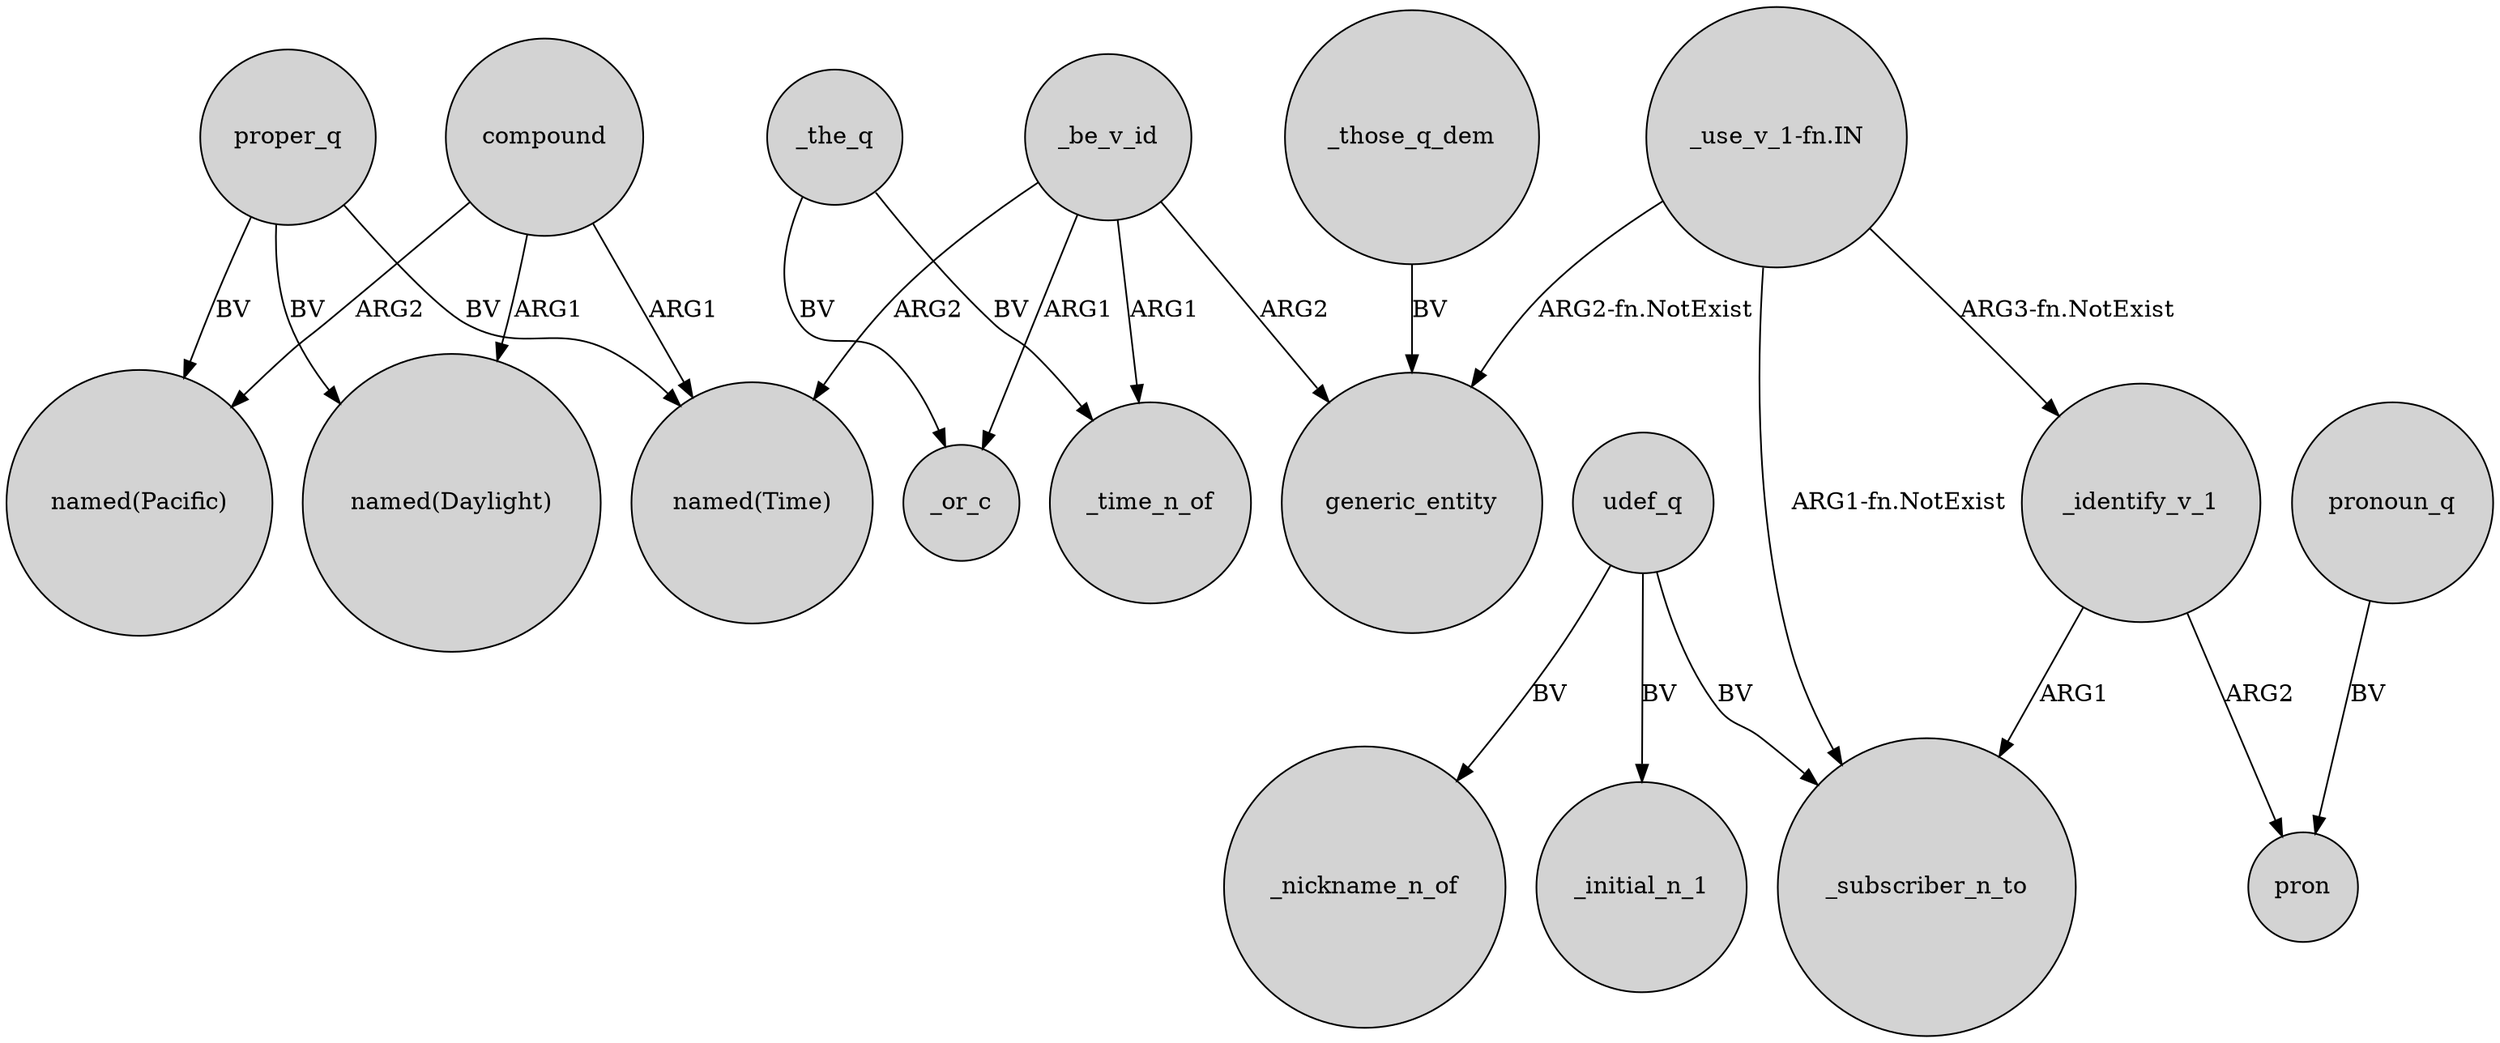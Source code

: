digraph {
	node [shape=circle style=filled]
	_the_q -> _or_c [label=BV]
	compound -> "named(Time)" [label=ARG1]
	udef_q -> _initial_n_1 [label=BV]
	"_use_v_1-fn.IN" -> _identify_v_1 [label="ARG3-fn.NotExist"]
	compound -> "named(Pacific)" [label=ARG2]
	proper_q -> "named(Daylight)" [label=BV]
	_be_v_id -> "named(Time)" [label=ARG2]
	_be_v_id -> _or_c [label=ARG1]
	"_use_v_1-fn.IN" -> generic_entity [label="ARG2-fn.NotExist"]
	udef_q -> _nickname_n_of [label=BV]
	_be_v_id -> generic_entity [label=ARG2]
	_identify_v_1 -> _subscriber_n_to [label=ARG1]
	udef_q -> _subscriber_n_to [label=BV]
	_be_v_id -> _time_n_of [label=ARG1]
	pronoun_q -> pron [label=BV]
	_the_q -> _time_n_of [label=BV]
	"_use_v_1-fn.IN" -> _subscriber_n_to [label="ARG1-fn.NotExist"]
	compound -> "named(Daylight)" [label=ARG1]
	_identify_v_1 -> pron [label=ARG2]
	proper_q -> "named(Time)" [label=BV]
	proper_q -> "named(Pacific)" [label=BV]
	_those_q_dem -> generic_entity [label=BV]
}
